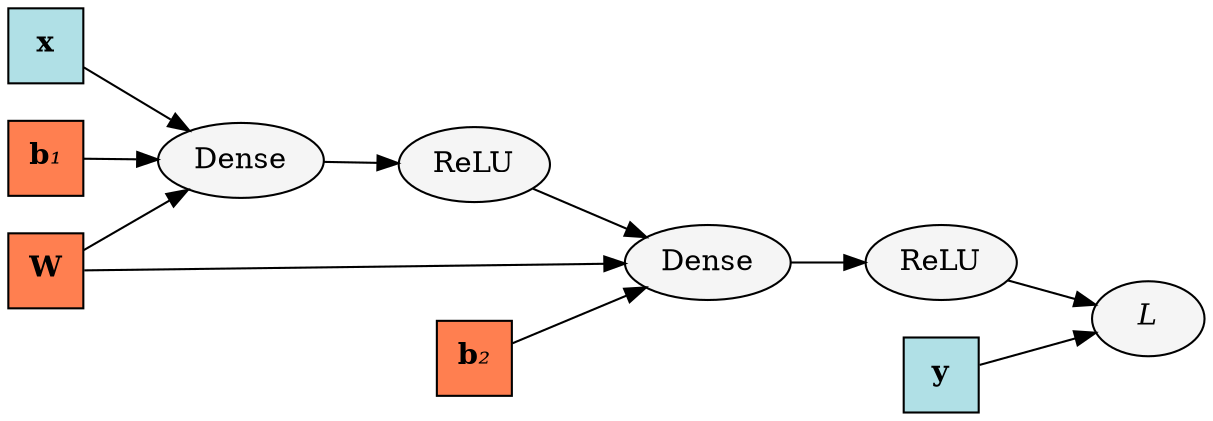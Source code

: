 
digraph g {
    graph [rankdir="LR"]

    x [label=<<B>x</B>> shape="square" fillcolor=PowderBlue style=filled]
    y [label=<<B>y</B>> shape="square" fillcolor=PowderBlue style=filled]
    w1 [label=<<B>W</B>> shape="square" fillcolor=coral style=filled]
    b1 [label=<<B>b</B><I>&#8321;</I>> shape="square" fillcolor=coral style=filled]
    b2 [label=<<B>b</B><I>&#8322;</I>> shape="square" fillcolor=coral style=filled]

    #dense1 [label=<<I>&#966;&#8321;</I>>]
    dense1 [label="Dense" fillcolor=whitesmoke style=filled]
    dense2 [label="Dense" fillcolor=whitesmoke style=filled]
    x -> dense1 #[label=1] #[label=<<I>a</I><B><SUB><I>i</I></SUB></B>>]
    w1 -> dense1 #[label=2] #[label="weights"]
    b1 -> dense1 #[label=3] #[label="bias"]

    relu1 [label="ReLU" fillcolor=whitesmoke style=filled]
    relu2 [label="ReLU" fillcolor=whitesmoke style=filled]

    dense1 -> relu1

    relu1 -> dense2 #[label=1]
    w1 -> dense2 #[label=2]
    b2 -> dense2# [label=3]

    dense2 -> relu2

    L [label=<<I>L</I>> fillcolor=whitesmoke style=filled]

    relu2 -> L

    y -> L
}
